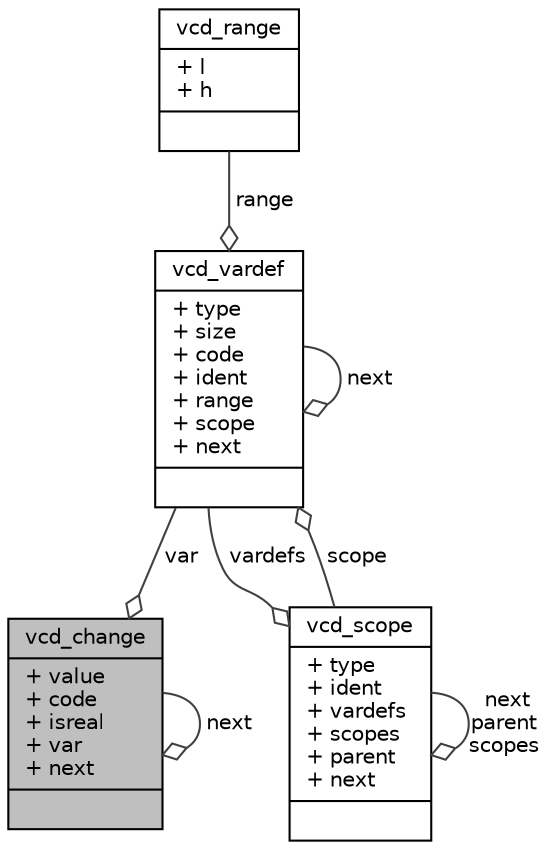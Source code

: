 digraph G
{
  edge [fontname="Helvetica",fontsize="10",labelfontname="Helvetica",labelfontsize="10"];
  node [fontname="Helvetica",fontsize="10",shape=record];
  Node1 [label="{vcd_change\n|+ value\l+ code\l+ isreal\l+ var\l+ next\l|}",height=0.2,width=0.4,color="black", fillcolor="grey75", style="filled" fontcolor="black"];
  Node1 -> Node1 [color="grey25",fontsize="10",style="solid",label=" next" ,arrowhead="odiamond",fontname="Helvetica"];
  Node2 -> Node1 [color="grey25",fontsize="10",style="solid",label=" var" ,arrowhead="odiamond",fontname="Helvetica"];
  Node2 [label="{vcd_vardef\n|+ type\l+ size\l+ code\l+ ident\l+ range\l+ scope\l+ next\l|}",height=0.2,width=0.4,color="black", fillcolor="white", style="filled",URL="$structvcd__vardef.html"];
  Node3 -> Node2 [color="grey25",fontsize="10",style="solid",label=" range" ,arrowhead="odiamond",fontname="Helvetica"];
  Node3 [label="{vcd_range\n|+ l\l+ h\l|}",height=0.2,width=0.4,color="black", fillcolor="white", style="filled",URL="$structvcd__range.html"];
  Node2 -> Node2 [color="grey25",fontsize="10",style="solid",label=" next" ,arrowhead="odiamond",fontname="Helvetica"];
  Node4 -> Node2 [color="grey25",fontsize="10",style="solid",label=" scope" ,arrowhead="odiamond",fontname="Helvetica"];
  Node4 [label="{vcd_scope\n|+ type\l+ ident\l+ vardefs\l+ scopes\l+ parent\l+ next\l|}",height=0.2,width=0.4,color="black", fillcolor="white", style="filled",URL="$structvcd__scope.html"];
  Node2 -> Node4 [color="grey25",fontsize="10",style="solid",label=" vardefs" ,arrowhead="odiamond",fontname="Helvetica"];
  Node4 -> Node4 [color="grey25",fontsize="10",style="solid",label=" next\nparent\nscopes" ,arrowhead="odiamond",fontname="Helvetica"];
}
